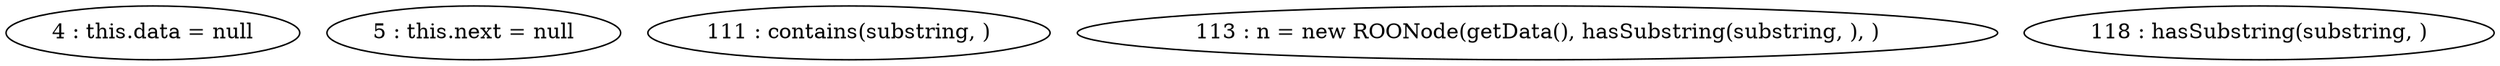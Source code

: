 digraph G {
"4 : this.data = null"
"5 : this.next = null"
"111 : contains(substring, )"
"113 : n = new ROONode(getData(), hasSubstring(substring, ), )"
"118 : hasSubstring(substring, )"
}